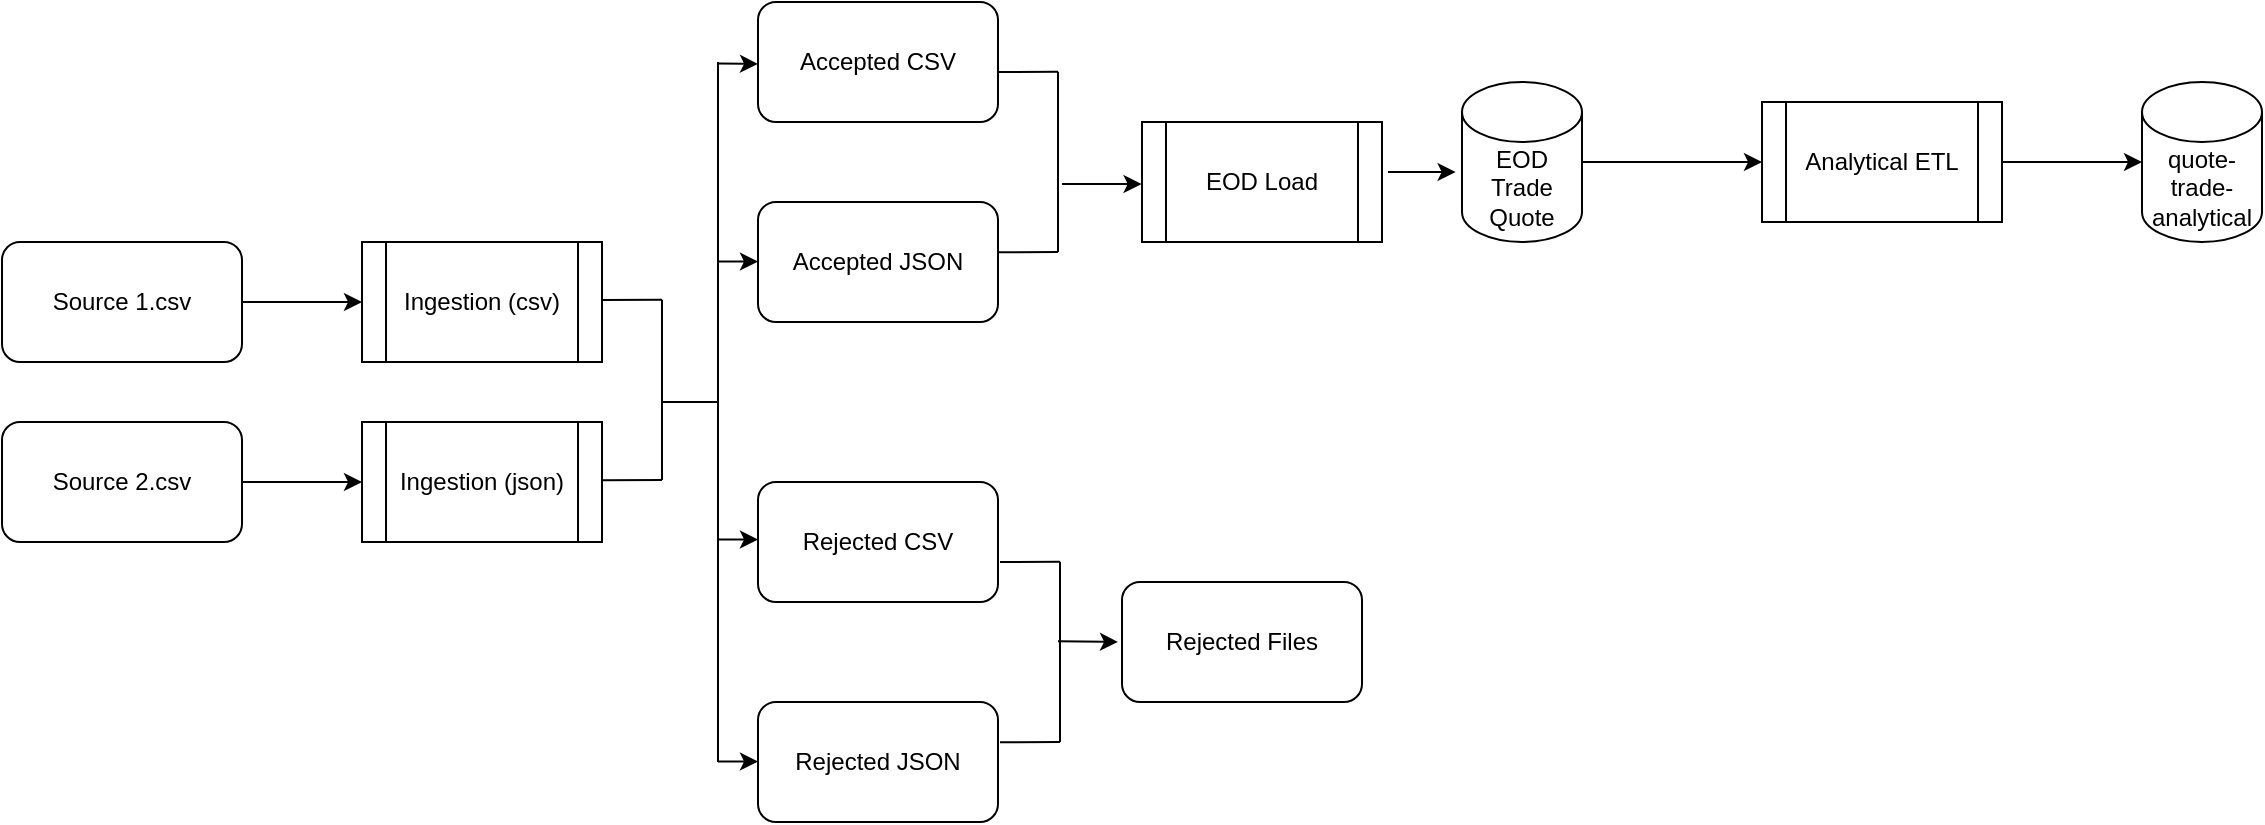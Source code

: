 <mxfile version="16.6.1" type="device"><diagram id="YrAzR2wODDUUmI0TM5MV" name="Page-1"><mxGraphModel dx="1662" dy="762" grid="1" gridSize="10" guides="1" tooltips="1" connect="1" arrows="1" fold="1" page="1" pageScale="1" pageWidth="850" pageHeight="1100" math="0" shadow="0"><root><mxCell id="0"/><mxCell id="1" parent="0"/><mxCell id="RRXoMXvL84orQvCdYu3R-14" style="edgeStyle=orthogonalEdgeStyle;rounded=0;orthogonalLoop=1;jettySize=auto;html=1;exitX=1;exitY=0.5;exitDx=0;exitDy=0;entryX=0;entryY=0.5;entryDx=0;entryDy=0;" parent="1" source="RRXoMXvL84orQvCdYu3R-1" target="RRXoMXvL84orQvCdYu3R-3" edge="1"><mxGeometry relative="1" as="geometry"/></mxCell><mxCell id="RRXoMXvL84orQvCdYu3R-1" value="Source 1.csv" style="rounded=1;whiteSpace=wrap;html=1;" parent="1" vertex="1"><mxGeometry x="50" y="160" width="120" height="60" as="geometry"/></mxCell><mxCell id="RRXoMXvL84orQvCdYu3R-15" style="edgeStyle=orthogonalEdgeStyle;rounded=0;orthogonalLoop=1;jettySize=auto;html=1;exitX=1;exitY=0.5;exitDx=0;exitDy=0;entryX=0;entryY=0.5;entryDx=0;entryDy=0;" parent="1" source="RRXoMXvL84orQvCdYu3R-2" target="RRXoMXvL84orQvCdYu3R-4" edge="1"><mxGeometry relative="1" as="geometry"/></mxCell><mxCell id="RRXoMXvL84orQvCdYu3R-2" value="Source 2.csv" style="rounded=1;whiteSpace=wrap;html=1;" parent="1" vertex="1"><mxGeometry x="50" y="250" width="120" height="60" as="geometry"/></mxCell><mxCell id="RRXoMXvL84orQvCdYu3R-18" style="edgeStyle=none;rounded=0;orthogonalLoop=1;jettySize=auto;html=1;exitX=1;exitY=0.5;exitDx=0;exitDy=0;endArrow=none;endFill=0;" parent="1" edge="1"><mxGeometry relative="1" as="geometry"><mxPoint x="380" y="188.857" as="targetPoint"/><mxPoint x="350" y="189" as="sourcePoint"/></mxGeometry></mxCell><mxCell id="RRXoMXvL84orQvCdYu3R-3" value="Ingestion (csv)" style="shape=process;whiteSpace=wrap;html=1;backgroundOutline=1;" parent="1" vertex="1"><mxGeometry x="230" y="160" width="120" height="60" as="geometry"/></mxCell><mxCell id="RRXoMXvL84orQvCdYu3R-4" value="Ingestion (json)" style="shape=process;whiteSpace=wrap;html=1;backgroundOutline=1;" parent="1" vertex="1"><mxGeometry x="230" y="250" width="120" height="60" as="geometry"/></mxCell><mxCell id="RRXoMXvL84orQvCdYu3R-5" value="EOD Load" style="shape=process;whiteSpace=wrap;html=1;backgroundOutline=1;" parent="1" vertex="1"><mxGeometry x="620" y="100" width="120" height="60" as="geometry"/></mxCell><mxCell id="RRXoMXvL84orQvCdYu3R-6" value="Rejected Files" style="rounded=1;whiteSpace=wrap;html=1;" parent="1" vertex="1"><mxGeometry x="610" y="330" width="120" height="60" as="geometry"/></mxCell><mxCell id="RRXoMXvL84orQvCdYu3R-7" value="Rejected JSON" style="rounded=1;whiteSpace=wrap;html=1;" parent="1" vertex="1"><mxGeometry x="428" y="390" width="120" height="60" as="geometry"/></mxCell><mxCell id="RRXoMXvL84orQvCdYu3R-8" value="Rejected CSV" style="rounded=1;whiteSpace=wrap;html=1;" parent="1" vertex="1"><mxGeometry x="428" y="280" width="120" height="60" as="geometry"/></mxCell><mxCell id="RRXoMXvL84orQvCdYu3R-9" value="Accepted JSON" style="rounded=1;whiteSpace=wrap;html=1;" parent="1" vertex="1"><mxGeometry x="428" y="140" width="120" height="60" as="geometry"/></mxCell><mxCell id="RRXoMXvL84orQvCdYu3R-10" value="Accepted CSV" style="rounded=1;whiteSpace=wrap;html=1;" parent="1" vertex="1"><mxGeometry x="428" y="40" width="120" height="60" as="geometry"/></mxCell><mxCell id="RRXoMXvL84orQvCdYu3R-37" style="edgeStyle=none;rounded=0;orthogonalLoop=1;jettySize=auto;html=1;exitX=1;exitY=0.5;exitDx=0;exitDy=0;entryX=0;entryY=0.5;entryDx=0;entryDy=0;entryPerimeter=0;endArrow=classic;endFill=1;" parent="1" source="RRXoMXvL84orQvCdYu3R-11" target="RRXoMXvL84orQvCdYu3R-13" edge="1"><mxGeometry relative="1" as="geometry"/></mxCell><mxCell id="RRXoMXvL84orQvCdYu3R-11" value="Analytical ETL" style="shape=process;whiteSpace=wrap;html=1;backgroundOutline=1;" parent="1" vertex="1"><mxGeometry x="930" y="90" width="120" height="60" as="geometry"/></mxCell><mxCell id="RRXoMXvL84orQvCdYu3R-36" style="edgeStyle=none;rounded=0;orthogonalLoop=1;jettySize=auto;html=1;exitX=1;exitY=0.5;exitDx=0;exitDy=0;exitPerimeter=0;entryX=0;entryY=0.5;entryDx=0;entryDy=0;endArrow=classic;endFill=1;" parent="1" source="RRXoMXvL84orQvCdYu3R-12" target="RRXoMXvL84orQvCdYu3R-11" edge="1"><mxGeometry relative="1" as="geometry"/></mxCell><mxCell id="RRXoMXvL84orQvCdYu3R-12" value="EOD Trade Quote" style="shape=cylinder3;whiteSpace=wrap;html=1;boundedLbl=1;backgroundOutline=1;size=15;" parent="1" vertex="1"><mxGeometry x="780" y="80" width="60" height="80" as="geometry"/></mxCell><mxCell id="RRXoMXvL84orQvCdYu3R-13" value="quote-trade-analytical" style="shape=cylinder3;whiteSpace=wrap;html=1;boundedLbl=1;backgroundOutline=1;size=15;" parent="1" vertex="1"><mxGeometry x="1120" y="80" width="60" height="80" as="geometry"/></mxCell><mxCell id="RRXoMXvL84orQvCdYu3R-19" style="edgeStyle=none;rounded=0;orthogonalLoop=1;jettySize=auto;html=1;exitX=1;exitY=0.5;exitDx=0;exitDy=0;endArrow=none;endFill=0;" parent="1" edge="1"><mxGeometry relative="1" as="geometry"><mxPoint x="380" y="278.997" as="targetPoint"/><mxPoint x="350.0" y="279.14" as="sourcePoint"/></mxGeometry></mxCell><mxCell id="RRXoMXvL84orQvCdYu3R-20" style="edgeStyle=none;rounded=0;orthogonalLoop=1;jettySize=auto;html=1;exitX=1;exitY=0.5;exitDx=0;exitDy=0;endArrow=none;endFill=0;" parent="1" edge="1"><mxGeometry relative="1" as="geometry"><mxPoint x="380" y="279" as="targetPoint"/><mxPoint x="380.0" y="188.9" as="sourcePoint"/><Array as="points"><mxPoint x="380" y="239"/></Array></mxGeometry></mxCell><mxCell id="RRXoMXvL84orQvCdYu3R-22" style="edgeStyle=none;rounded=0;orthogonalLoop=1;jettySize=auto;html=1;endArrow=none;endFill=0;" parent="1" edge="1"><mxGeometry relative="1" as="geometry"><mxPoint x="408" y="240" as="targetPoint"/><mxPoint x="380" y="240" as="sourcePoint"/></mxGeometry></mxCell><mxCell id="RRXoMXvL84orQvCdYu3R-23" style="edgeStyle=none;rounded=0;orthogonalLoop=1;jettySize=auto;html=1;endArrow=none;endFill=0;" parent="1" edge="1"><mxGeometry relative="1" as="geometry"><mxPoint x="408" y="70" as="targetPoint"/><mxPoint x="408" y="420" as="sourcePoint"/></mxGeometry></mxCell><mxCell id="RRXoMXvL84orQvCdYu3R-25" style="edgeStyle=orthogonalEdgeStyle;rounded=0;orthogonalLoop=1;jettySize=auto;html=1;exitX=1;exitY=0.5;exitDx=0;exitDy=0;" parent="1" edge="1"><mxGeometry relative="1" as="geometry"><mxPoint x="408" y="169.76" as="sourcePoint"/><mxPoint x="428" y="170" as="targetPoint"/></mxGeometry></mxCell><mxCell id="RRXoMXvL84orQvCdYu3R-27" style="edgeStyle=orthogonalEdgeStyle;rounded=0;orthogonalLoop=1;jettySize=auto;html=1;exitX=1;exitY=0.5;exitDx=0;exitDy=0;" parent="1" edge="1"><mxGeometry relative="1" as="geometry"><mxPoint x="408" y="70.76" as="sourcePoint"/><mxPoint x="428" y="71" as="targetPoint"/><Array as="points"><mxPoint x="408" y="71"/></Array></mxGeometry></mxCell><mxCell id="RRXoMXvL84orQvCdYu3R-28" style="edgeStyle=orthogonalEdgeStyle;rounded=0;orthogonalLoop=1;jettySize=auto;html=1;exitX=1;exitY=0.5;exitDx=0;exitDy=0;" parent="1" edge="1"><mxGeometry relative="1" as="geometry"><mxPoint x="408" y="308.76" as="sourcePoint"/><mxPoint x="428" y="309" as="targetPoint"/></mxGeometry></mxCell><mxCell id="RRXoMXvL84orQvCdYu3R-29" style="edgeStyle=orthogonalEdgeStyle;rounded=0;orthogonalLoop=1;jettySize=auto;html=1;exitX=1;exitY=0.5;exitDx=0;exitDy=0;" parent="1" edge="1"><mxGeometry relative="1" as="geometry"><mxPoint x="408" y="419.76" as="sourcePoint"/><mxPoint x="428" y="420" as="targetPoint"/></mxGeometry></mxCell><mxCell id="RRXoMXvL84orQvCdYu3R-30" style="edgeStyle=none;rounded=0;orthogonalLoop=1;jettySize=auto;html=1;exitX=1;exitY=0.5;exitDx=0;exitDy=0;endArrow=none;endFill=0;" parent="1" edge="1"><mxGeometry relative="1" as="geometry"><mxPoint x="578" y="74.857" as="targetPoint"/><mxPoint x="548.0" y="75" as="sourcePoint"/></mxGeometry></mxCell><mxCell id="RRXoMXvL84orQvCdYu3R-31" style="edgeStyle=none;rounded=0;orthogonalLoop=1;jettySize=auto;html=1;exitX=1;exitY=0.5;exitDx=0;exitDy=0;endArrow=none;endFill=0;" parent="1" edge="1"><mxGeometry relative="1" as="geometry"><mxPoint x="578" y="164.997" as="targetPoint"/><mxPoint x="548.0" y="165.14" as="sourcePoint"/></mxGeometry></mxCell><mxCell id="RRXoMXvL84orQvCdYu3R-32" style="edgeStyle=none;rounded=0;orthogonalLoop=1;jettySize=auto;html=1;exitX=1;exitY=0.5;exitDx=0;exitDy=0;endArrow=none;endFill=0;" parent="1" edge="1"><mxGeometry relative="1" as="geometry"><mxPoint x="578" y="165" as="targetPoint"/><mxPoint x="578.0" y="74.9" as="sourcePoint"/><Array as="points"><mxPoint x="578" y="125"/></Array></mxGeometry></mxCell><mxCell id="RRXoMXvL84orQvCdYu3R-33" style="edgeStyle=orthogonalEdgeStyle;rounded=0;orthogonalLoop=1;jettySize=auto;html=1;entryX=-0.053;entryY=0.564;entryDx=0;entryDy=0;entryPerimeter=0;" parent="1" target="RRXoMXvL84orQvCdYu3R-12" edge="1"><mxGeometry relative="1" as="geometry"><mxPoint x="743" y="125" as="sourcePoint"/><mxPoint x="730" y="125" as="targetPoint"/></mxGeometry></mxCell><mxCell id="RRXoMXvL84orQvCdYu3R-38" style="edgeStyle=none;rounded=0;orthogonalLoop=1;jettySize=auto;html=1;exitX=1;exitY=0.5;exitDx=0;exitDy=0;endArrow=none;endFill=0;" parent="1" edge="1"><mxGeometry relative="1" as="geometry"><mxPoint x="579" y="319.857" as="targetPoint"/><mxPoint x="549" y="320" as="sourcePoint"/></mxGeometry></mxCell><mxCell id="RRXoMXvL84orQvCdYu3R-39" style="edgeStyle=none;rounded=0;orthogonalLoop=1;jettySize=auto;html=1;exitX=1;exitY=0.5;exitDx=0;exitDy=0;endArrow=none;endFill=0;" parent="1" edge="1"><mxGeometry relative="1" as="geometry"><mxPoint x="579" y="409.997" as="targetPoint"/><mxPoint x="549" y="410.14" as="sourcePoint"/></mxGeometry></mxCell><mxCell id="RRXoMXvL84orQvCdYu3R-40" style="edgeStyle=none;rounded=0;orthogonalLoop=1;jettySize=auto;html=1;exitX=1;exitY=0.5;exitDx=0;exitDy=0;endArrow=none;endFill=0;" parent="1" edge="1"><mxGeometry relative="1" as="geometry"><mxPoint x="579" y="410" as="targetPoint"/><mxPoint x="579" y="319.9" as="sourcePoint"/></mxGeometry></mxCell><mxCell id="RRXoMXvL84orQvCdYu3R-43" style="edgeStyle=none;rounded=0;orthogonalLoop=1;jettySize=auto;html=1;exitX=1;exitY=0.5;exitDx=0;exitDy=0;endArrow=classic;endFill=1;" parent="1" edge="1"><mxGeometry relative="1" as="geometry"><mxPoint x="578" y="359.66" as="sourcePoint"/><mxPoint x="608" y="360" as="targetPoint"/></mxGeometry></mxCell><mxCell id="72oE1lc1KtZ5ZuPJTPH1-1" style="edgeStyle=orthogonalEdgeStyle;rounded=0;orthogonalLoop=1;jettySize=auto;html=1;entryX=-0.053;entryY=0.564;entryDx=0;entryDy=0;entryPerimeter=0;" edge="1" parent="1"><mxGeometry relative="1" as="geometry"><mxPoint x="580" y="131" as="sourcePoint"/><mxPoint x="619.82" y="131.12" as="targetPoint"/></mxGeometry></mxCell></root></mxGraphModel></diagram></mxfile>